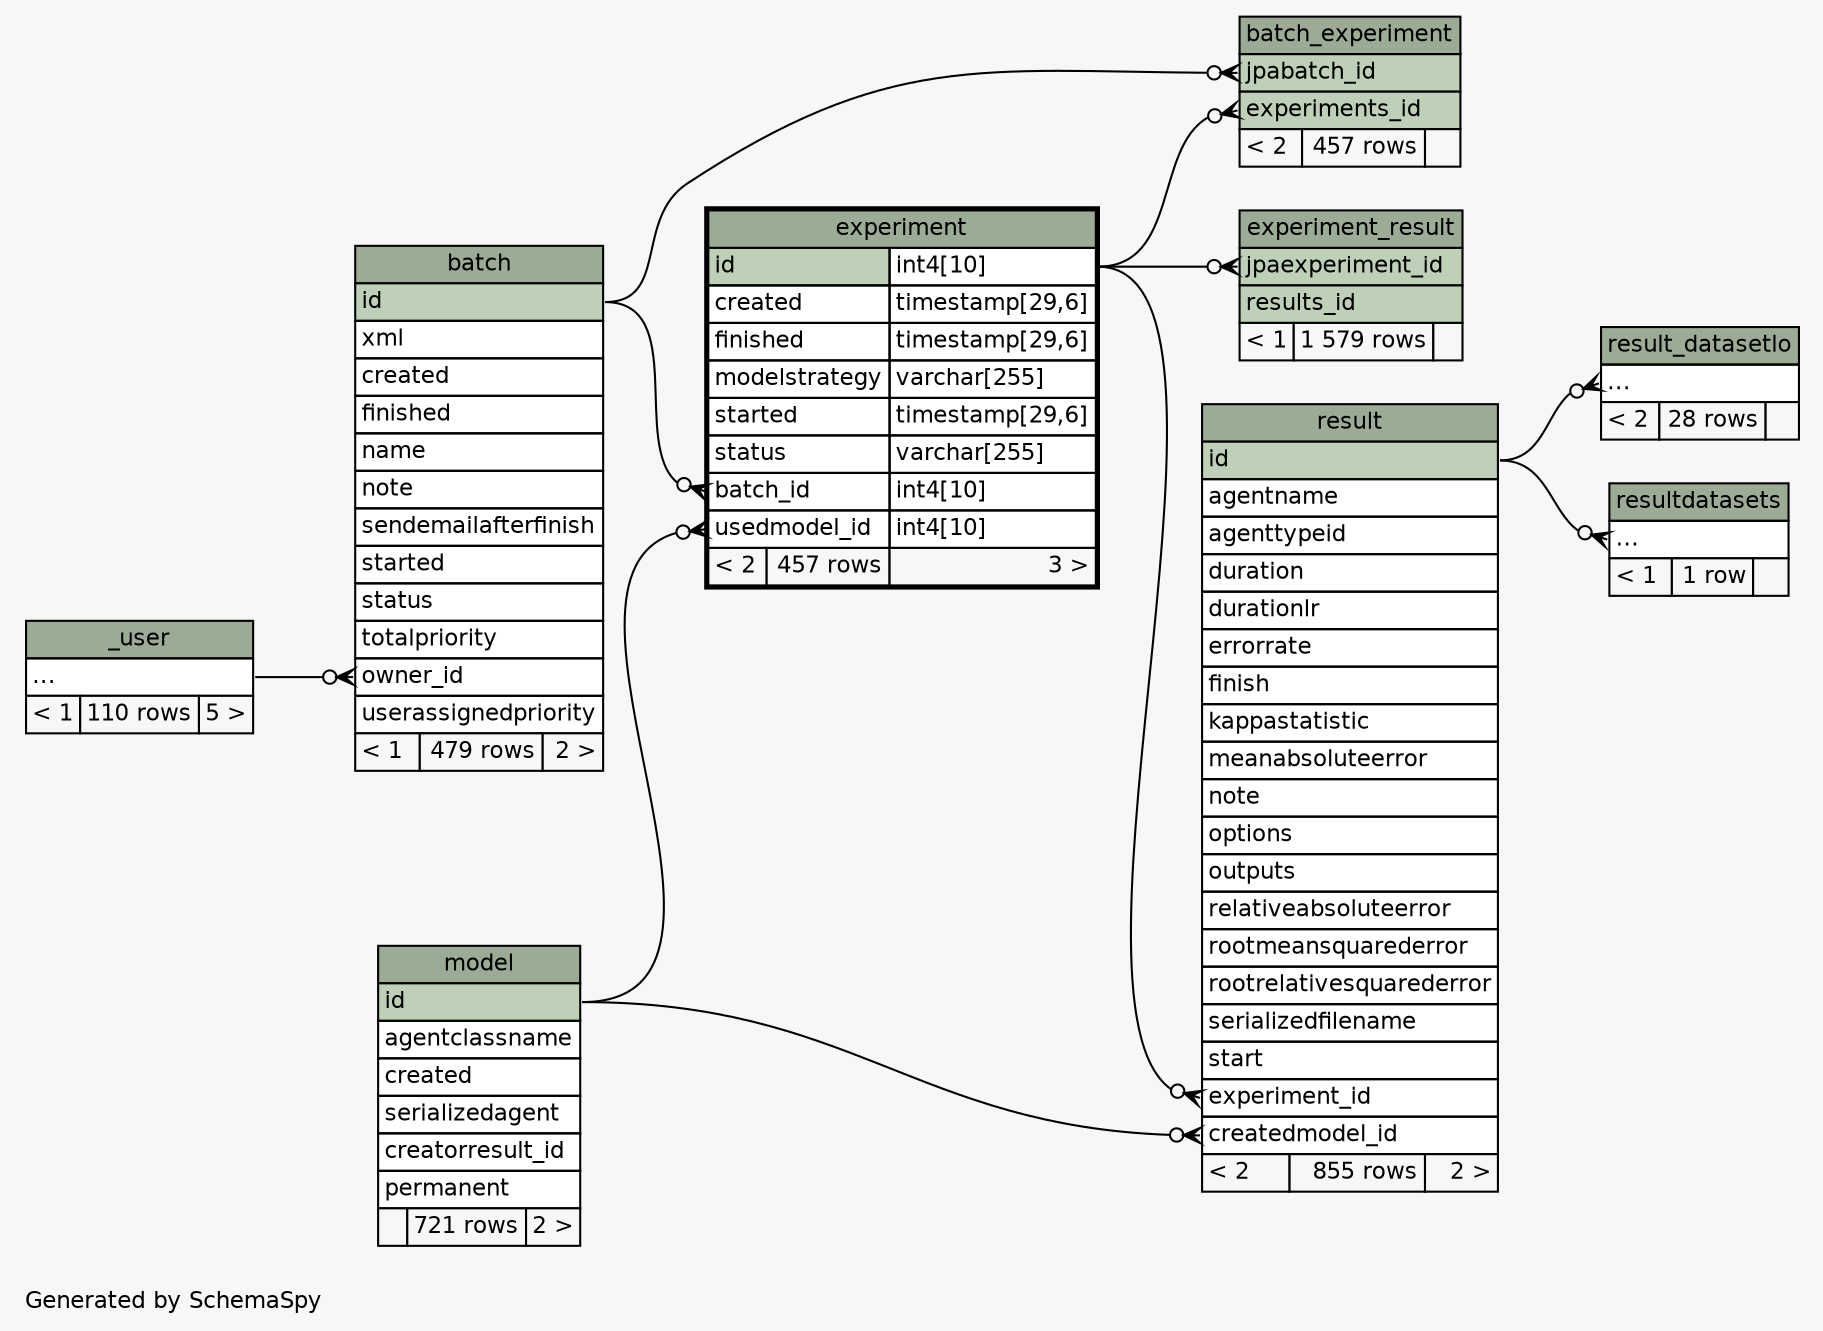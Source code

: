 // dot 2.38.0 on Mac OS X 10.9.4
// SchemaSpy rev 590
digraph "twoDegreesRelationshipsDiagram" {
  graph [
    rankdir="RL"
    bgcolor="#f7f7f7"
    label="\nGenerated by SchemaSpy"
    labeljust="l"
    nodesep="0.18"
    ranksep="0.46"
    fontname="Helvetica"
    fontsize="11"
  ];
  node [
    fontname="Helvetica"
    fontsize="11"
    shape="plaintext"
  ];
  edge [
    arrowsize="0.8"
  ];
  "batch":"owner_id":w -> "_user":"elipses":e [arrowhead=none dir=back arrowtail=crowodot];
  "batch_experiment":"experiments_id":w -> "experiment":"id.type":e [arrowhead=none dir=back arrowtail=crowodot];
  "batch_experiment":"jpabatch_id":w -> "batch":"id":e [arrowhead=none dir=back arrowtail=crowodot];
  "experiment":"batch_id":w -> "batch":"id":e [arrowhead=none dir=back arrowtail=crowodot];
  "experiment":"usedmodel_id":w -> "model":"id":e [arrowhead=none dir=back arrowtail=crowodot];
  "experiment_result":"jpaexperiment_id":w -> "experiment":"id.type":e [arrowhead=none dir=back arrowtail=crowodot];
  "result":"createdmodel_id":w -> "model":"id":e [arrowhead=none dir=back arrowtail=crowodot];
  "result":"experiment_id":w -> "experiment":"id.type":e [arrowhead=none dir=back arrowtail=crowodot];
  "result_datasetlo":"elipses":w -> "result":"id":e [arrowhead=none dir=back arrowtail=crowodot];
  "resultdatasets":"elipses":w -> "result":"id":e [arrowhead=none dir=back arrowtail=crowodot];
  "_user" [
    label=<
    <TABLE BORDER="0" CELLBORDER="1" CELLSPACING="0" BGCOLOR="#ffffff">
      <TR><TD COLSPAN="3" BGCOLOR="#9bab96" ALIGN="CENTER">_user</TD></TR>
      <TR><TD PORT="elipses" COLSPAN="3" ALIGN="LEFT">...</TD></TR>
      <TR><TD ALIGN="LEFT" BGCOLOR="#f7f7f7">&lt; 1</TD><TD ALIGN="RIGHT" BGCOLOR="#f7f7f7">110 rows</TD><TD ALIGN="RIGHT" BGCOLOR="#f7f7f7">5 &gt;</TD></TR>
    </TABLE>>
    URL="_user.html"
    tooltip="_user"
  ];
  "batch" [
    label=<
    <TABLE BORDER="0" CELLBORDER="1" CELLSPACING="0" BGCOLOR="#ffffff">
      <TR><TD COLSPAN="3" BGCOLOR="#9bab96" ALIGN="CENTER">batch</TD></TR>
      <TR><TD PORT="id" COLSPAN="3" BGCOLOR="#bed1b8" ALIGN="LEFT">id</TD></TR>
      <TR><TD PORT="xml" COLSPAN="3" ALIGN="LEFT">xml</TD></TR>
      <TR><TD PORT="created" COLSPAN="3" ALIGN="LEFT">created</TD></TR>
      <TR><TD PORT="finished" COLSPAN="3" ALIGN="LEFT">finished</TD></TR>
      <TR><TD PORT="name" COLSPAN="3" ALIGN="LEFT">name</TD></TR>
      <TR><TD PORT="note" COLSPAN="3" ALIGN="LEFT">note</TD></TR>
      <TR><TD PORT="sendemailafterfinish" COLSPAN="3" ALIGN="LEFT">sendemailafterfinish</TD></TR>
      <TR><TD PORT="started" COLSPAN="3" ALIGN="LEFT">started</TD></TR>
      <TR><TD PORT="status" COLSPAN="3" ALIGN="LEFT">status</TD></TR>
      <TR><TD PORT="totalpriority" COLSPAN="3" ALIGN="LEFT">totalpriority</TD></TR>
      <TR><TD PORT="owner_id" COLSPAN="3" ALIGN="LEFT">owner_id</TD></TR>
      <TR><TD PORT="userassignedpriority" COLSPAN="3" ALIGN="LEFT">userassignedpriority</TD></TR>
      <TR><TD ALIGN="LEFT" BGCOLOR="#f7f7f7">&lt; 1</TD><TD ALIGN="RIGHT" BGCOLOR="#f7f7f7">479 rows</TD><TD ALIGN="RIGHT" BGCOLOR="#f7f7f7">2 &gt;</TD></TR>
    </TABLE>>
    URL="batch.html"
    tooltip="batch"
  ];
  "batch_experiment" [
    label=<
    <TABLE BORDER="0" CELLBORDER="1" CELLSPACING="0" BGCOLOR="#ffffff">
      <TR><TD COLSPAN="3" BGCOLOR="#9bab96" ALIGN="CENTER">batch_experiment</TD></TR>
      <TR><TD PORT="jpabatch_id" COLSPAN="3" BGCOLOR="#bed1b8" ALIGN="LEFT">jpabatch_id</TD></TR>
      <TR><TD PORT="experiments_id" COLSPAN="3" BGCOLOR="#bed1b8" ALIGN="LEFT">experiments_id</TD></TR>
      <TR><TD ALIGN="LEFT" BGCOLOR="#f7f7f7">&lt; 2</TD><TD ALIGN="RIGHT" BGCOLOR="#f7f7f7">457 rows</TD><TD ALIGN="RIGHT" BGCOLOR="#f7f7f7">  </TD></TR>
    </TABLE>>
    URL="batch_experiment.html"
    tooltip="batch_experiment"
  ];
  "experiment" [
    label=<
    <TABLE BORDER="2" CELLBORDER="1" CELLSPACING="0" BGCOLOR="#ffffff">
      <TR><TD COLSPAN="3" BGCOLOR="#9bab96" ALIGN="CENTER">experiment</TD></TR>
      <TR><TD PORT="id" COLSPAN="2" BGCOLOR="#bed1b8" ALIGN="LEFT">id</TD><TD PORT="id.type" ALIGN="LEFT">int4[10]</TD></TR>
      <TR><TD PORT="created" COLSPAN="2" ALIGN="LEFT">created</TD><TD PORT="created.type" ALIGN="LEFT">timestamp[29,6]</TD></TR>
      <TR><TD PORT="finished" COLSPAN="2" ALIGN="LEFT">finished</TD><TD PORT="finished.type" ALIGN="LEFT">timestamp[29,6]</TD></TR>
      <TR><TD PORT="modelstrategy" COLSPAN="2" ALIGN="LEFT">modelstrategy</TD><TD PORT="modelstrategy.type" ALIGN="LEFT">varchar[255]</TD></TR>
      <TR><TD PORT="started" COLSPAN="2" ALIGN="LEFT">started</TD><TD PORT="started.type" ALIGN="LEFT">timestamp[29,6]</TD></TR>
      <TR><TD PORT="status" COLSPAN="2" ALIGN="LEFT">status</TD><TD PORT="status.type" ALIGN="LEFT">varchar[255]</TD></TR>
      <TR><TD PORT="batch_id" COLSPAN="2" ALIGN="LEFT">batch_id</TD><TD PORT="batch_id.type" ALIGN="LEFT">int4[10]</TD></TR>
      <TR><TD PORT="usedmodel_id" COLSPAN="2" ALIGN="LEFT">usedmodel_id</TD><TD PORT="usedmodel_id.type" ALIGN="LEFT">int4[10]</TD></TR>
      <TR><TD ALIGN="LEFT" BGCOLOR="#f7f7f7">&lt; 2</TD><TD ALIGN="RIGHT" BGCOLOR="#f7f7f7">457 rows</TD><TD ALIGN="RIGHT" BGCOLOR="#f7f7f7">3 &gt;</TD></TR>
    </TABLE>>
    URL="experiment.html"
    tooltip="experiment"
  ];
  "experiment_result" [
    label=<
    <TABLE BORDER="0" CELLBORDER="1" CELLSPACING="0" BGCOLOR="#ffffff">
      <TR><TD COLSPAN="3" BGCOLOR="#9bab96" ALIGN="CENTER">experiment_result</TD></TR>
      <TR><TD PORT="jpaexperiment_id" COLSPAN="3" BGCOLOR="#bed1b8" ALIGN="LEFT">jpaexperiment_id</TD></TR>
      <TR><TD PORT="results_id" COLSPAN="3" BGCOLOR="#bed1b8" ALIGN="LEFT">results_id</TD></TR>
      <TR><TD ALIGN="LEFT" BGCOLOR="#f7f7f7">&lt; 1</TD><TD ALIGN="RIGHT" BGCOLOR="#f7f7f7">1 579 rows</TD><TD ALIGN="RIGHT" BGCOLOR="#f7f7f7">  </TD></TR>
    </TABLE>>
    URL="experiment_result.html"
    tooltip="experiment_result"
  ];
  "model" [
    label=<
    <TABLE BORDER="0" CELLBORDER="1" CELLSPACING="0" BGCOLOR="#ffffff">
      <TR><TD COLSPAN="3" BGCOLOR="#9bab96" ALIGN="CENTER">model</TD></TR>
      <TR><TD PORT="id" COLSPAN="3" BGCOLOR="#bed1b8" ALIGN="LEFT">id</TD></TR>
      <TR><TD PORT="agentclassname" COLSPAN="3" ALIGN="LEFT">agentclassname</TD></TR>
      <TR><TD PORT="created" COLSPAN="3" ALIGN="LEFT">created</TD></TR>
      <TR><TD PORT="serializedagent" COLSPAN="3" ALIGN="LEFT">serializedagent</TD></TR>
      <TR><TD PORT="creatorresult_id" COLSPAN="3" ALIGN="LEFT">creatorresult_id</TD></TR>
      <TR><TD PORT="permanent" COLSPAN="3" ALIGN="LEFT">permanent</TD></TR>
      <TR><TD ALIGN="LEFT" BGCOLOR="#f7f7f7">  </TD><TD ALIGN="RIGHT" BGCOLOR="#f7f7f7">721 rows</TD><TD ALIGN="RIGHT" BGCOLOR="#f7f7f7">2 &gt;</TD></TR>
    </TABLE>>
    URL="model.html"
    tooltip="model"
  ];
  "result" [
    label=<
    <TABLE BORDER="0" CELLBORDER="1" CELLSPACING="0" BGCOLOR="#ffffff">
      <TR><TD COLSPAN="3" BGCOLOR="#9bab96" ALIGN="CENTER">result</TD></TR>
      <TR><TD PORT="id" COLSPAN="3" BGCOLOR="#bed1b8" ALIGN="LEFT">id</TD></TR>
      <TR><TD PORT="agentname" COLSPAN="3" ALIGN="LEFT">agentname</TD></TR>
      <TR><TD PORT="agenttypeid" COLSPAN="3" ALIGN="LEFT">agenttypeid</TD></TR>
      <TR><TD PORT="duration" COLSPAN="3" ALIGN="LEFT">duration</TD></TR>
      <TR><TD PORT="durationlr" COLSPAN="3" ALIGN="LEFT">durationlr</TD></TR>
      <TR><TD PORT="errorrate" COLSPAN="3" ALIGN="LEFT">errorrate</TD></TR>
      <TR><TD PORT="finish" COLSPAN="3" ALIGN="LEFT">finish</TD></TR>
      <TR><TD PORT="kappastatistic" COLSPAN="3" ALIGN="LEFT">kappastatistic</TD></TR>
      <TR><TD PORT="meanabsoluteerror" COLSPAN="3" ALIGN="LEFT">meanabsoluteerror</TD></TR>
      <TR><TD PORT="note" COLSPAN="3" ALIGN="LEFT">note</TD></TR>
      <TR><TD PORT="options" COLSPAN="3" ALIGN="LEFT">options</TD></TR>
      <TR><TD PORT="outputs" COLSPAN="3" ALIGN="LEFT">outputs</TD></TR>
      <TR><TD PORT="relativeabsoluteerror" COLSPAN="3" ALIGN="LEFT">relativeabsoluteerror</TD></TR>
      <TR><TD PORT="rootmeansquarederror" COLSPAN="3" ALIGN="LEFT">rootmeansquarederror</TD></TR>
      <TR><TD PORT="rootrelativesquarederror" COLSPAN="3" ALIGN="LEFT">rootrelativesquarederror</TD></TR>
      <TR><TD PORT="serializedfilename" COLSPAN="3" ALIGN="LEFT">serializedfilename</TD></TR>
      <TR><TD PORT="start" COLSPAN="3" ALIGN="LEFT">start</TD></TR>
      <TR><TD PORT="experiment_id" COLSPAN="3" ALIGN="LEFT">experiment_id</TD></TR>
      <TR><TD PORT="createdmodel_id" COLSPAN="3" ALIGN="LEFT">createdmodel_id</TD></TR>
      <TR><TD ALIGN="LEFT" BGCOLOR="#f7f7f7">&lt; 2</TD><TD ALIGN="RIGHT" BGCOLOR="#f7f7f7">855 rows</TD><TD ALIGN="RIGHT" BGCOLOR="#f7f7f7">2 &gt;</TD></TR>
    </TABLE>>
    URL="result.html"
    tooltip="result"
  ];
  "result_datasetlo" [
    label=<
    <TABLE BORDER="0" CELLBORDER="1" CELLSPACING="0" BGCOLOR="#ffffff">
      <TR><TD COLSPAN="3" BGCOLOR="#9bab96" ALIGN="CENTER">result_datasetlo</TD></TR>
      <TR><TD PORT="elipses" COLSPAN="3" ALIGN="LEFT">...</TD></TR>
      <TR><TD ALIGN="LEFT" BGCOLOR="#f7f7f7">&lt; 2</TD><TD ALIGN="RIGHT" BGCOLOR="#f7f7f7">28 rows</TD><TD ALIGN="RIGHT" BGCOLOR="#f7f7f7">  </TD></TR>
    </TABLE>>
    URL="result_datasetlo.html"
    tooltip="result_datasetlo"
  ];
  "resultdatasets" [
    label=<
    <TABLE BORDER="0" CELLBORDER="1" CELLSPACING="0" BGCOLOR="#ffffff">
      <TR><TD COLSPAN="3" BGCOLOR="#9bab96" ALIGN="CENTER">resultdatasets</TD></TR>
      <TR><TD PORT="elipses" COLSPAN="3" ALIGN="LEFT">...</TD></TR>
      <TR><TD ALIGN="LEFT" BGCOLOR="#f7f7f7">&lt; 1</TD><TD ALIGN="RIGHT" BGCOLOR="#f7f7f7">1 row</TD><TD ALIGN="RIGHT" BGCOLOR="#f7f7f7">  </TD></TR>
    </TABLE>>
    URL="resultdatasets.html"
    tooltip="resultdatasets"
  ];
}
